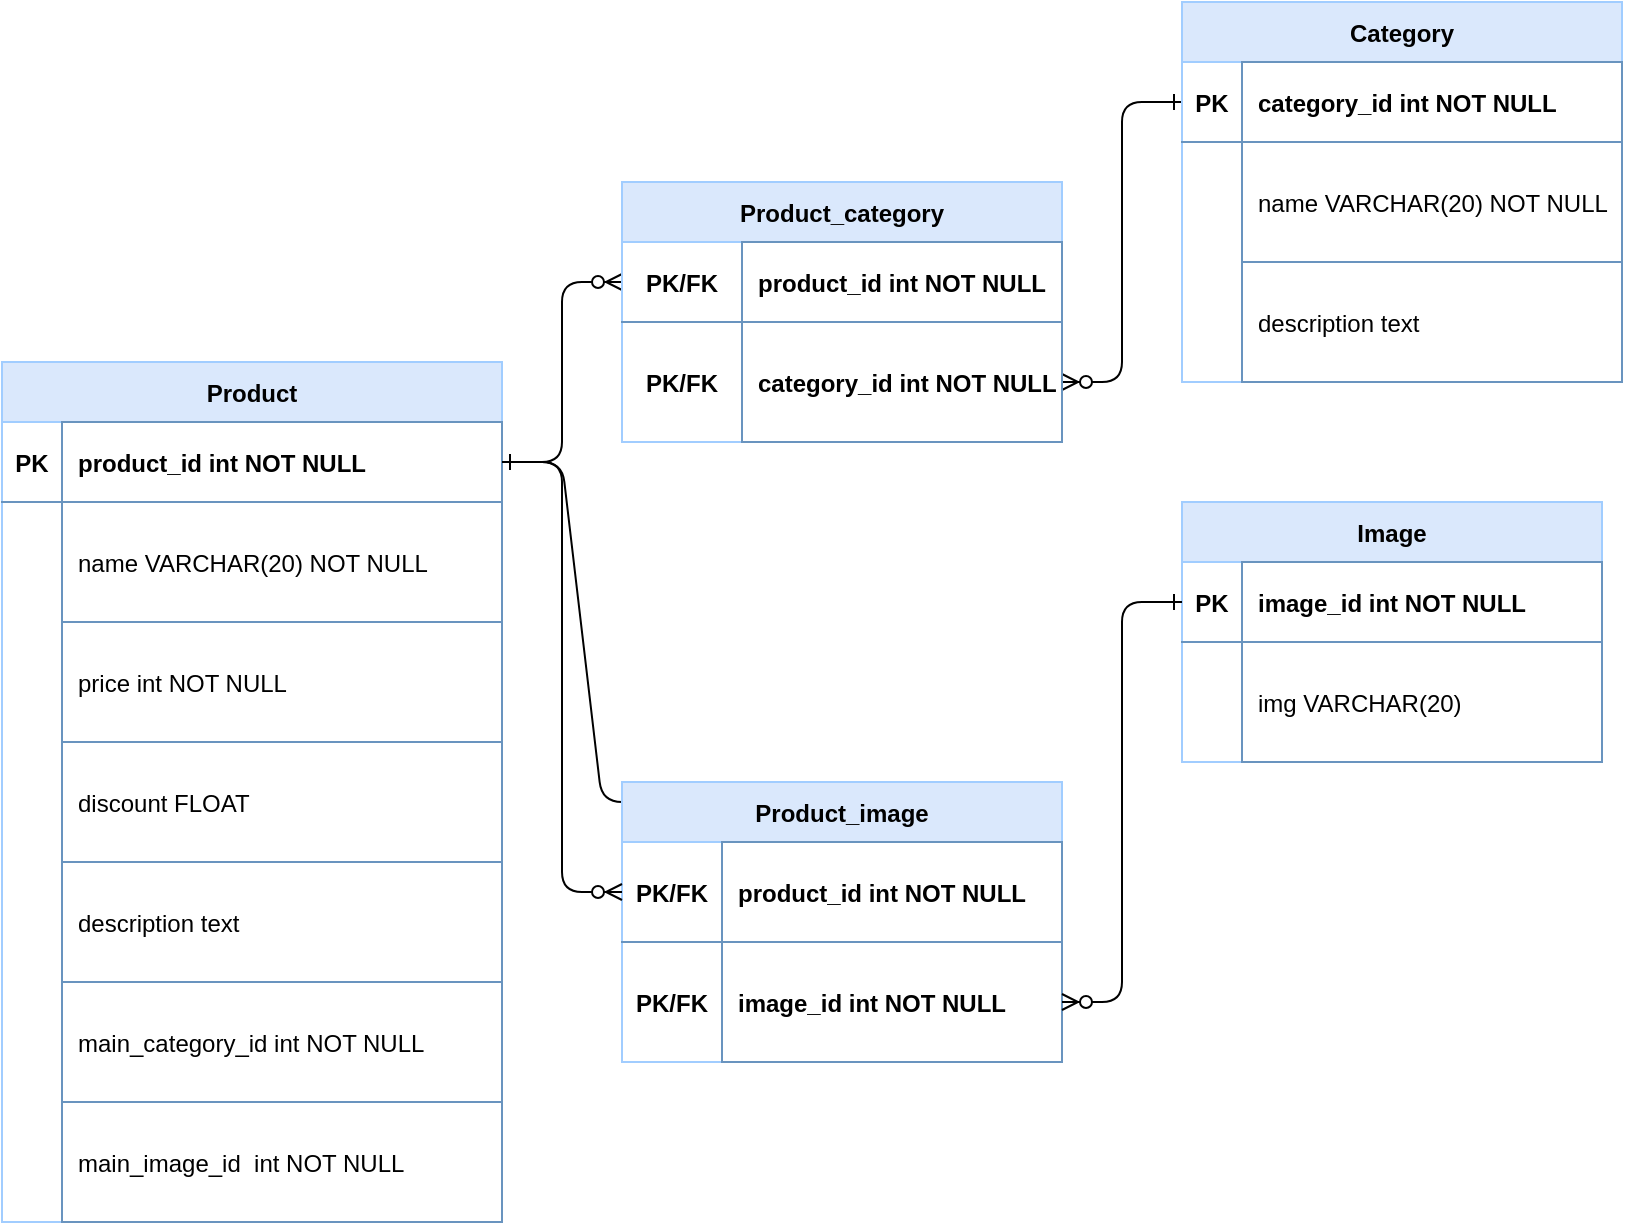<mxfile version="16.6.4" type="github">
  <diagram id="R2lEEEUBdFMjLlhIrx00" name="Page-1">
    <mxGraphModel dx="1038" dy="571" grid="1" gridSize="10" guides="1" tooltips="1" connect="1" arrows="1" fold="1" page="1" pageScale="1" pageWidth="850" pageHeight="1100" math="0" shadow="0" extFonts="Permanent Marker^https://fonts.googleapis.com/css?family=Permanent+Marker">
      <root>
        <mxCell id="0" />
        <mxCell id="1" parent="0" />
        <mxCell id="C-vyLk0tnHw3VtMMgP7b-1" value="" style="edgeStyle=entityRelationEdgeStyle;endArrow=ERzeroToMany;startArrow=ERone;endFill=1;startFill=0;entryX=0;entryY=0.5;entryDx=0;entryDy=0;" parent="1" source="C-vyLk0tnHw3VtMMgP7b-24" target="YjZJqjCzsgu3yWXyXjSp-36" edge="1">
          <mxGeometry width="100" height="100" relative="1" as="geometry">
            <mxPoint x="340" y="720" as="sourcePoint" />
            <mxPoint x="370" y="220" as="targetPoint" />
          </mxGeometry>
        </mxCell>
        <mxCell id="C-vyLk0tnHw3VtMMgP7b-12" value="" style="edgeStyle=entityRelationEdgeStyle;endArrow=ERzeroToMany;startArrow=ERone;endFill=1;startFill=0;entryX=1;entryY=0.5;entryDx=0;entryDy=0;exitX=0;exitY=0.5;exitDx=0;exitDy=0;" parent="1" source="YjZJqjCzsgu3yWXyXjSp-14" target="YjZJqjCzsgu3yWXyXjSp-39" edge="1">
          <mxGeometry width="100" height="100" relative="1" as="geometry">
            <mxPoint x="400" y="180" as="sourcePoint" />
            <mxPoint x="460" y="205" as="targetPoint" />
          </mxGeometry>
        </mxCell>
        <mxCell id="C-vyLk0tnHw3VtMMgP7b-23" value="Product" style="shape=table;startSize=30;container=1;collapsible=1;childLayout=tableLayout;fixedRows=1;rowLines=0;fontStyle=1;align=center;resizeLast=1;fillColor=#dae8fc;strokeColor=#A1CDFF;" parent="1" vertex="1">
          <mxGeometry x="20" y="200" width="250" height="430" as="geometry">
            <mxRectangle x="120" y="120" width="80" height="30" as="alternateBounds" />
          </mxGeometry>
        </mxCell>
        <mxCell id="C-vyLk0tnHw3VtMMgP7b-24" value="" style="shape=partialRectangle;collapsible=0;dropTarget=0;pointerEvents=0;fillColor=none;points=[[0,0.5],[1,0.5]];portConstraint=eastwest;top=0;left=0;right=0;bottom=1;strokeColor=#6994BF;" parent="C-vyLk0tnHw3VtMMgP7b-23" vertex="1">
          <mxGeometry y="30" width="250" height="40" as="geometry" />
        </mxCell>
        <mxCell id="C-vyLk0tnHw3VtMMgP7b-25" value="PK" style="shape=partialRectangle;overflow=hidden;connectable=0;fillColor=none;top=0;left=0;bottom=0;right=0;fontStyle=1;strokeColor=#6994BF;" parent="C-vyLk0tnHw3VtMMgP7b-24" vertex="1">
          <mxGeometry width="30" height="40" as="geometry">
            <mxRectangle width="30" height="40" as="alternateBounds" />
          </mxGeometry>
        </mxCell>
        <mxCell id="C-vyLk0tnHw3VtMMgP7b-26" value="product_id int NOT NULL " style="shape=partialRectangle;overflow=hidden;connectable=0;fillColor=none;top=1;left=1;bottom=1;right=1;align=left;spacingLeft=6;fontStyle=1;strokeColor=#6994BF;" parent="C-vyLk0tnHw3VtMMgP7b-24" vertex="1">
          <mxGeometry x="30" width="220" height="40" as="geometry">
            <mxRectangle width="220" height="40" as="alternateBounds" />
          </mxGeometry>
        </mxCell>
        <mxCell id="WzSL1RrOa-u8Wd_i05GP-4" style="shape=partialRectangle;collapsible=0;dropTarget=0;pointerEvents=0;fillColor=none;points=[[0,0.5],[1,0.5]];portConstraint=eastwest;top=0;left=0;right=0;bottom=0;" parent="C-vyLk0tnHw3VtMMgP7b-23" vertex="1">
          <mxGeometry y="70" width="250" height="60" as="geometry" />
        </mxCell>
        <mxCell id="WzSL1RrOa-u8Wd_i05GP-5" style="shape=partialRectangle;overflow=hidden;connectable=0;fillColor=none;top=0;left=0;bottom=0;right=0;strokeColor=#A1CDFF;" parent="WzSL1RrOa-u8Wd_i05GP-4" vertex="1">
          <mxGeometry width="30" height="60" as="geometry">
            <mxRectangle width="30" height="60" as="alternateBounds" />
          </mxGeometry>
        </mxCell>
        <mxCell id="WzSL1RrOa-u8Wd_i05GP-6" value="name VARCHAR(20) NOT NULL" style="shape=partialRectangle;overflow=hidden;connectable=0;fillColor=none;top=1;left=1;bottom=1;right=1;align=left;spacingLeft=6;strokeColor=#6994BF;" parent="WzSL1RrOa-u8Wd_i05GP-4" vertex="1">
          <mxGeometry x="30" width="220" height="60" as="geometry">
            <mxRectangle width="220" height="60" as="alternateBounds" />
          </mxGeometry>
        </mxCell>
        <mxCell id="YjZJqjCzsgu3yWXyXjSp-1" style="shape=partialRectangle;collapsible=0;dropTarget=0;pointerEvents=0;fillColor=none;points=[[0,0.5],[1,0.5]];portConstraint=eastwest;top=0;left=0;right=0;bottom=0;" parent="C-vyLk0tnHw3VtMMgP7b-23" vertex="1">
          <mxGeometry y="130" width="250" height="60" as="geometry" />
        </mxCell>
        <mxCell id="YjZJqjCzsgu3yWXyXjSp-2" style="shape=partialRectangle;overflow=hidden;connectable=0;fillColor=none;top=0;left=0;bottom=0;right=0;strokeColor=#A1CDFF;" parent="YjZJqjCzsgu3yWXyXjSp-1" vertex="1">
          <mxGeometry width="30" height="60" as="geometry">
            <mxRectangle width="30" height="60" as="alternateBounds" />
          </mxGeometry>
        </mxCell>
        <mxCell id="YjZJqjCzsgu3yWXyXjSp-3" value="price int NOT NULL" style="shape=partialRectangle;overflow=hidden;connectable=0;fillColor=none;top=1;left=1;bottom=1;right=1;align=left;spacingLeft=6;strokeColor=#6994BF;" parent="YjZJqjCzsgu3yWXyXjSp-1" vertex="1">
          <mxGeometry x="30" width="220" height="60" as="geometry">
            <mxRectangle width="220" height="60" as="alternateBounds" />
          </mxGeometry>
        </mxCell>
        <mxCell id="YjZJqjCzsgu3yWXyXjSp-4" style="shape=partialRectangle;collapsible=0;dropTarget=0;pointerEvents=0;fillColor=none;points=[[0,0.5],[1,0.5]];portConstraint=eastwest;top=0;left=0;right=0;bottom=0;" parent="C-vyLk0tnHw3VtMMgP7b-23" vertex="1">
          <mxGeometry y="190" width="250" height="60" as="geometry" />
        </mxCell>
        <mxCell id="YjZJqjCzsgu3yWXyXjSp-5" style="shape=partialRectangle;overflow=hidden;connectable=0;fillColor=none;top=0;left=0;bottom=0;right=0;strokeColor=#A1CDFF;" parent="YjZJqjCzsgu3yWXyXjSp-4" vertex="1">
          <mxGeometry width="30" height="60" as="geometry">
            <mxRectangle width="30" height="60" as="alternateBounds" />
          </mxGeometry>
        </mxCell>
        <mxCell id="YjZJqjCzsgu3yWXyXjSp-6" value="discount FLOAT" style="shape=partialRectangle;overflow=hidden;connectable=0;top=1;left=1;bottom=1;right=1;align=left;spacingLeft=6;fillColor=none;strokeColor=#6994BF;" parent="YjZJqjCzsgu3yWXyXjSp-4" vertex="1">
          <mxGeometry x="30" width="220" height="60" as="geometry">
            <mxRectangle width="220" height="60" as="alternateBounds" />
          </mxGeometry>
        </mxCell>
        <mxCell id="YjZJqjCzsgu3yWXyXjSp-7" style="shape=partialRectangle;collapsible=0;dropTarget=0;pointerEvents=0;fillColor=none;points=[[0,0.5],[1,0.5]];portConstraint=eastwest;top=0;left=0;right=0;bottom=0;" parent="C-vyLk0tnHw3VtMMgP7b-23" vertex="1">
          <mxGeometry y="250" width="250" height="60" as="geometry" />
        </mxCell>
        <mxCell id="YjZJqjCzsgu3yWXyXjSp-8" style="shape=partialRectangle;overflow=hidden;connectable=0;fillColor=none;top=0;left=0;bottom=0;right=0;strokeColor=#A1CDFF;" parent="YjZJqjCzsgu3yWXyXjSp-7" vertex="1">
          <mxGeometry width="30" height="60" as="geometry">
            <mxRectangle width="30" height="60" as="alternateBounds" />
          </mxGeometry>
        </mxCell>
        <mxCell id="YjZJqjCzsgu3yWXyXjSp-9" value="description text " style="shape=partialRectangle;overflow=hidden;connectable=0;top=1;left=1;bottom=1;right=1;align=left;spacingLeft=6;fillColor=none;strokeColor=#6994BF;" parent="YjZJqjCzsgu3yWXyXjSp-7" vertex="1">
          <mxGeometry x="30" width="220" height="60" as="geometry">
            <mxRectangle width="220" height="60" as="alternateBounds" />
          </mxGeometry>
        </mxCell>
        <mxCell id="YjZJqjCzsgu3yWXyXjSp-10" style="shape=partialRectangle;collapsible=0;dropTarget=0;pointerEvents=0;fillColor=none;points=[[0,0.5],[1,0.5]];portConstraint=eastwest;top=0;left=0;right=0;bottom=0;" parent="C-vyLk0tnHw3VtMMgP7b-23" vertex="1">
          <mxGeometry y="310" width="250" height="60" as="geometry" />
        </mxCell>
        <mxCell id="YjZJqjCzsgu3yWXyXjSp-11" style="shape=partialRectangle;overflow=hidden;connectable=0;fillColor=none;top=0;left=0;bottom=0;right=0;strokeColor=#A1CDFF;" parent="YjZJqjCzsgu3yWXyXjSp-10" vertex="1">
          <mxGeometry width="30" height="60" as="geometry">
            <mxRectangle width="30" height="60" as="alternateBounds" />
          </mxGeometry>
        </mxCell>
        <mxCell id="YjZJqjCzsgu3yWXyXjSp-12" value="main_category_id int NOT NULL" style="shape=partialRectangle;overflow=hidden;connectable=0;top=1;left=1;bottom=1;right=1;align=left;spacingLeft=6;fillColor=none;strokeColor=#6994BF;" parent="YjZJqjCzsgu3yWXyXjSp-10" vertex="1">
          <mxGeometry x="30" width="220" height="60" as="geometry">
            <mxRectangle width="220" height="60" as="alternateBounds" />
          </mxGeometry>
        </mxCell>
        <mxCell id="Y3ju0gn2-tJCS3WRCboM-1" style="shape=partialRectangle;collapsible=0;dropTarget=0;pointerEvents=0;fillColor=none;points=[[0,0.5],[1,0.5]];portConstraint=eastwest;top=0;left=0;right=0;bottom=0;" vertex="1" parent="C-vyLk0tnHw3VtMMgP7b-23">
          <mxGeometry y="370" width="250" height="60" as="geometry" />
        </mxCell>
        <mxCell id="Y3ju0gn2-tJCS3WRCboM-2" style="shape=partialRectangle;overflow=hidden;connectable=0;fillColor=none;top=0;left=0;bottom=0;right=0;strokeColor=#A1CDFF;" vertex="1" parent="Y3ju0gn2-tJCS3WRCboM-1">
          <mxGeometry width="30" height="60" as="geometry">
            <mxRectangle width="30" height="60" as="alternateBounds" />
          </mxGeometry>
        </mxCell>
        <mxCell id="Y3ju0gn2-tJCS3WRCboM-3" value="main_image_id  int NOT NULL" style="shape=partialRectangle;overflow=hidden;connectable=0;top=1;left=1;bottom=1;right=1;align=left;spacingLeft=6;fillColor=none;strokeColor=#6994BF;" vertex="1" parent="Y3ju0gn2-tJCS3WRCboM-1">
          <mxGeometry x="30" width="220" height="60" as="geometry">
            <mxRectangle width="220" height="60" as="alternateBounds" />
          </mxGeometry>
        </mxCell>
        <mxCell id="YjZJqjCzsgu3yWXyXjSp-13" value="Category" style="shape=table;startSize=30;container=1;collapsible=1;childLayout=tableLayout;fixedRows=1;rowLines=0;fontStyle=1;align=center;resizeLast=1;fillColor=#dae8fc;strokeColor=#A1CDFF;" parent="1" vertex="1">
          <mxGeometry x="610" y="20" width="220" height="190" as="geometry">
            <mxRectangle x="120" y="120" width="80" height="30" as="alternateBounds" />
          </mxGeometry>
        </mxCell>
        <mxCell id="YjZJqjCzsgu3yWXyXjSp-14" value="" style="shape=partialRectangle;collapsible=0;dropTarget=0;pointerEvents=0;fillColor=none;points=[[0,0.5],[1,0.5]];portConstraint=eastwest;top=0;left=0;right=0;bottom=1;strokeColor=#6994BF;" parent="YjZJqjCzsgu3yWXyXjSp-13" vertex="1">
          <mxGeometry y="30" width="220" height="40" as="geometry" />
        </mxCell>
        <mxCell id="YjZJqjCzsgu3yWXyXjSp-15" value="PK" style="shape=partialRectangle;overflow=hidden;connectable=0;fillColor=none;top=0;left=0;bottom=0;right=0;fontStyle=1;" parent="YjZJqjCzsgu3yWXyXjSp-14" vertex="1">
          <mxGeometry width="30" height="40" as="geometry">
            <mxRectangle width="30" height="40" as="alternateBounds" />
          </mxGeometry>
        </mxCell>
        <mxCell id="YjZJqjCzsgu3yWXyXjSp-16" value="category_id int NOT NULL " style="shape=partialRectangle;overflow=hidden;connectable=0;fillColor=none;top=1;left=1;bottom=1;right=1;align=left;spacingLeft=6;fontStyle=1;strokeColor=#6994BF;" parent="YjZJqjCzsgu3yWXyXjSp-14" vertex="1">
          <mxGeometry x="30" width="190" height="40" as="geometry">
            <mxRectangle width="190" height="40" as="alternateBounds" />
          </mxGeometry>
        </mxCell>
        <mxCell id="YjZJqjCzsgu3yWXyXjSp-20" style="shape=partialRectangle;collapsible=0;dropTarget=0;pointerEvents=0;fillColor=none;points=[[0,0.5],[1,0.5]];portConstraint=eastwest;top=0;left=0;right=0;bottom=0;" parent="YjZJqjCzsgu3yWXyXjSp-13" vertex="1">
          <mxGeometry y="70" width="220" height="60" as="geometry" />
        </mxCell>
        <mxCell id="YjZJqjCzsgu3yWXyXjSp-21" style="shape=partialRectangle;overflow=hidden;connectable=0;fillColor=none;top=0;left=0;bottom=0;right=0;strokeColor=#A1CDFF;" parent="YjZJqjCzsgu3yWXyXjSp-20" vertex="1">
          <mxGeometry width="30" height="60" as="geometry">
            <mxRectangle width="30" height="60" as="alternateBounds" />
          </mxGeometry>
        </mxCell>
        <mxCell id="YjZJqjCzsgu3yWXyXjSp-22" value="name VARCHAR(20) NOT NULL" style="shape=partialRectangle;overflow=hidden;connectable=0;fillColor=none;top=1;left=1;bottom=1;right=1;align=left;spacingLeft=6;strokeColor=#6994BF;" parent="YjZJqjCzsgu3yWXyXjSp-20" vertex="1">
          <mxGeometry x="30" width="190" height="60" as="geometry">
            <mxRectangle width="190" height="60" as="alternateBounds" />
          </mxGeometry>
        </mxCell>
        <mxCell id="YjZJqjCzsgu3yWXyXjSp-29" style="shape=partialRectangle;collapsible=0;dropTarget=0;pointerEvents=0;fillColor=none;points=[[0,0.5],[1,0.5]];portConstraint=eastwest;top=0;left=0;right=0;bottom=0;" parent="YjZJqjCzsgu3yWXyXjSp-13" vertex="1">
          <mxGeometry y="130" width="220" height="60" as="geometry" />
        </mxCell>
        <mxCell id="YjZJqjCzsgu3yWXyXjSp-30" style="shape=partialRectangle;overflow=hidden;connectable=0;fillColor=none;top=0;left=0;bottom=0;right=0;strokeColor=#A1CDFF;" parent="YjZJqjCzsgu3yWXyXjSp-29" vertex="1">
          <mxGeometry width="30" height="60" as="geometry">
            <mxRectangle width="30" height="60" as="alternateBounds" />
          </mxGeometry>
        </mxCell>
        <mxCell id="YjZJqjCzsgu3yWXyXjSp-31" value="description text " style="shape=partialRectangle;overflow=hidden;connectable=0;top=1;left=1;bottom=1;right=1;align=left;spacingLeft=6;fillColor=none;strokeColor=#6994BF;" parent="YjZJqjCzsgu3yWXyXjSp-29" vertex="1">
          <mxGeometry x="30" width="190" height="60" as="geometry">
            <mxRectangle width="190" height="60" as="alternateBounds" />
          </mxGeometry>
        </mxCell>
        <mxCell id="YjZJqjCzsgu3yWXyXjSp-35" value="Product_category" style="shape=table;startSize=30;container=1;collapsible=1;childLayout=tableLayout;fixedRows=1;rowLines=0;fontStyle=1;align=center;resizeLast=1;fillColor=#dae8fc;strokeColor=#A1CDFF;" parent="1" vertex="1">
          <mxGeometry x="330" y="110" width="220" height="130" as="geometry">
            <mxRectangle x="120" y="120" width="80" height="30" as="alternateBounds" />
          </mxGeometry>
        </mxCell>
        <mxCell id="YjZJqjCzsgu3yWXyXjSp-36" value="" style="shape=partialRectangle;collapsible=0;dropTarget=0;pointerEvents=0;fillColor=none;points=[[0,0.5],[1,0.5]];portConstraint=eastwest;top=0;left=0;right=0;bottom=1;strokeColor=#6994BF;" parent="YjZJqjCzsgu3yWXyXjSp-35" vertex="1">
          <mxGeometry y="30" width="220" height="40" as="geometry" />
        </mxCell>
        <mxCell id="YjZJqjCzsgu3yWXyXjSp-37" value="PK/FK" style="shape=partialRectangle;overflow=hidden;connectable=0;fillColor=none;top=0;left=0;bottom=0;right=0;fontStyle=1;" parent="YjZJqjCzsgu3yWXyXjSp-36" vertex="1">
          <mxGeometry width="60" height="40" as="geometry">
            <mxRectangle width="60" height="40" as="alternateBounds" />
          </mxGeometry>
        </mxCell>
        <mxCell id="YjZJqjCzsgu3yWXyXjSp-38" value="product_id int NOT NULL " style="shape=partialRectangle;overflow=hidden;connectable=0;fillColor=none;top=1;left=1;bottom=1;right=1;align=left;spacingLeft=6;fontStyle=1;strokeColor=#6994BF;" parent="YjZJqjCzsgu3yWXyXjSp-36" vertex="1">
          <mxGeometry x="60" width="160" height="40" as="geometry">
            <mxRectangle width="160" height="40" as="alternateBounds" />
          </mxGeometry>
        </mxCell>
        <mxCell id="YjZJqjCzsgu3yWXyXjSp-39" style="shape=partialRectangle;collapsible=0;dropTarget=0;pointerEvents=0;fillColor=none;points=[[0,0.5],[1,0.5]];portConstraint=eastwest;top=0;left=0;right=0;bottom=0;" parent="YjZJqjCzsgu3yWXyXjSp-35" vertex="1">
          <mxGeometry y="70" width="220" height="60" as="geometry" />
        </mxCell>
        <mxCell id="YjZJqjCzsgu3yWXyXjSp-40" value="PK/FK" style="shape=partialRectangle;overflow=hidden;connectable=0;fillColor=none;top=0;left=0;bottom=1;right=0;strokeColor=#A1CDFF;fontStyle=1" parent="YjZJqjCzsgu3yWXyXjSp-39" vertex="1">
          <mxGeometry width="60" height="60" as="geometry">
            <mxRectangle width="60" height="60" as="alternateBounds" />
          </mxGeometry>
        </mxCell>
        <mxCell id="YjZJqjCzsgu3yWXyXjSp-41" value="category_id int NOT NULL" style="shape=partialRectangle;overflow=hidden;connectable=0;fillColor=none;top=1;left=1;bottom=1;right=1;align=left;spacingLeft=6;strokeColor=#6994BF;fontStyle=1" parent="YjZJqjCzsgu3yWXyXjSp-39" vertex="1">
          <mxGeometry x="60" width="160" height="60" as="geometry">
            <mxRectangle width="160" height="60" as="alternateBounds" />
          </mxGeometry>
        </mxCell>
        <mxCell id="YjZJqjCzsgu3yWXyXjSp-45" value="Image" style="shape=table;startSize=30;container=1;collapsible=1;childLayout=tableLayout;fixedRows=1;rowLines=0;fontStyle=1;align=center;resizeLast=1;fillColor=#dae8fc;strokeColor=#A1CDFF;" parent="1" vertex="1">
          <mxGeometry x="610" y="270" width="210" height="130" as="geometry">
            <mxRectangle x="120" y="120" width="80" height="30" as="alternateBounds" />
          </mxGeometry>
        </mxCell>
        <mxCell id="YjZJqjCzsgu3yWXyXjSp-46" value="" style="shape=partialRectangle;collapsible=0;dropTarget=0;pointerEvents=0;fillColor=none;points=[[0,0.5],[1,0.5]];portConstraint=eastwest;top=0;left=0;right=0;bottom=1;strokeColor=#6994BF;" parent="YjZJqjCzsgu3yWXyXjSp-45" vertex="1">
          <mxGeometry y="30" width="210" height="40" as="geometry" />
        </mxCell>
        <mxCell id="YjZJqjCzsgu3yWXyXjSp-47" value="PK" style="shape=partialRectangle;overflow=hidden;connectable=0;fillColor=none;top=0;left=0;bottom=0;right=0;fontStyle=1;" parent="YjZJqjCzsgu3yWXyXjSp-46" vertex="1">
          <mxGeometry width="30" height="40" as="geometry">
            <mxRectangle width="30" height="40" as="alternateBounds" />
          </mxGeometry>
        </mxCell>
        <mxCell id="YjZJqjCzsgu3yWXyXjSp-48" value="image_id int NOT NULL " style="shape=partialRectangle;overflow=hidden;connectable=0;fillColor=none;top=1;left=1;bottom=1;right=1;align=left;spacingLeft=6;fontStyle=1;strokeColor=#6994BF;" parent="YjZJqjCzsgu3yWXyXjSp-46" vertex="1">
          <mxGeometry x="30" width="180" height="40" as="geometry">
            <mxRectangle width="180" height="40" as="alternateBounds" />
          </mxGeometry>
        </mxCell>
        <mxCell id="YjZJqjCzsgu3yWXyXjSp-52" style="shape=partialRectangle;collapsible=0;dropTarget=0;pointerEvents=0;fillColor=none;points=[[0,0.5],[1,0.5]];portConstraint=eastwest;top=0;left=0;right=0;bottom=0;" parent="YjZJqjCzsgu3yWXyXjSp-45" vertex="1">
          <mxGeometry y="70" width="210" height="60" as="geometry" />
        </mxCell>
        <mxCell id="YjZJqjCzsgu3yWXyXjSp-53" style="shape=partialRectangle;overflow=hidden;connectable=0;fillColor=none;top=0;left=0;bottom=0;right=0;strokeColor=#A1CDFF;" parent="YjZJqjCzsgu3yWXyXjSp-52" vertex="1">
          <mxGeometry width="30" height="60" as="geometry">
            <mxRectangle width="30" height="60" as="alternateBounds" />
          </mxGeometry>
        </mxCell>
        <mxCell id="YjZJqjCzsgu3yWXyXjSp-54" value="img VARCHAR(20)" style="shape=partialRectangle;overflow=hidden;connectable=0;fillColor=none;top=1;left=1;bottom=1;right=1;align=left;spacingLeft=6;strokeColor=#6994BF;fontStyle=0" parent="YjZJqjCzsgu3yWXyXjSp-52" vertex="1">
          <mxGeometry x="30" width="180" height="60" as="geometry">
            <mxRectangle width="180" height="60" as="alternateBounds" />
          </mxGeometry>
        </mxCell>
        <mxCell id="YjZJqjCzsgu3yWXyXjSp-55" value="" style="edgeStyle=entityRelationEdgeStyle;endArrow=ERzeroToMany;startArrow=ERone;endFill=1;startFill=0;entryX=0;entryY=0.5;entryDx=0;entryDy=0;" parent="1" source="C-vyLk0tnHw3VtMMgP7b-24" target="YjZJqjCzsgu3yWXyXjSp-49" edge="1">
          <mxGeometry width="100" height="100" relative="1" as="geometry">
            <mxPoint x="300" y="119" as="sourcePoint" />
            <mxPoint x="350" y="420" as="targetPoint" />
          </mxGeometry>
        </mxCell>
        <mxCell id="Y3ju0gn2-tJCS3WRCboM-4" value="Product_image" style="shape=table;startSize=30;container=1;collapsible=1;childLayout=tableLayout;fixedRows=1;rowLines=0;fontStyle=1;align=center;resizeLast=1;fillColor=#dae8fc;strokeColor=#A1CDFF;" vertex="1" parent="1">
          <mxGeometry x="330" y="410" width="220" height="140" as="geometry">
            <mxRectangle x="120" y="120" width="80" height="30" as="alternateBounds" />
          </mxGeometry>
        </mxCell>
        <mxCell id="Y3ju0gn2-tJCS3WRCboM-5" value="" style="shape=partialRectangle;collapsible=0;dropTarget=0;pointerEvents=0;fillColor=none;points=[[0,0.5],[1,0.5]];portConstraint=eastwest;top=0;left=0;right=0;bottom=1;strokeColor=#6994BF;" vertex="1" parent="Y3ju0gn2-tJCS3WRCboM-4">
          <mxGeometry y="30" width="220" height="50" as="geometry" />
        </mxCell>
        <mxCell id="Y3ju0gn2-tJCS3WRCboM-6" value="PK/FK" style="shape=partialRectangle;overflow=hidden;connectable=0;fillColor=none;top=0;left=0;bottom=0;right=0;fontStyle=1;" vertex="1" parent="Y3ju0gn2-tJCS3WRCboM-5">
          <mxGeometry width="50" height="50" as="geometry">
            <mxRectangle width="50" height="50" as="alternateBounds" />
          </mxGeometry>
        </mxCell>
        <mxCell id="Y3ju0gn2-tJCS3WRCboM-7" value="product_id int NOT NULL " style="shape=partialRectangle;overflow=hidden;connectable=0;fillColor=none;top=1;left=1;bottom=1;right=1;align=left;spacingLeft=6;fontStyle=1;strokeColor=#6994BF;" vertex="1" parent="Y3ju0gn2-tJCS3WRCboM-5">
          <mxGeometry x="50" width="170" height="50" as="geometry">
            <mxRectangle width="170" height="50" as="alternateBounds" />
          </mxGeometry>
        </mxCell>
        <mxCell id="Y3ju0gn2-tJCS3WRCboM-8" style="shape=partialRectangle;collapsible=0;dropTarget=0;pointerEvents=0;fillColor=none;points=[[0,0.5],[1,0.5]];portConstraint=eastwest;top=0;left=0;right=0;bottom=0;" vertex="1" parent="Y3ju0gn2-tJCS3WRCboM-4">
          <mxGeometry y="80" width="220" height="60" as="geometry" />
        </mxCell>
        <mxCell id="Y3ju0gn2-tJCS3WRCboM-9" value="PK/FK" style="shape=partialRectangle;overflow=hidden;connectable=0;fillColor=none;top=0;left=0;bottom=1;right=0;strokeColor=#A1CDFF;fontStyle=1" vertex="1" parent="Y3ju0gn2-tJCS3WRCboM-8">
          <mxGeometry width="50" height="60" as="geometry">
            <mxRectangle width="50" height="60" as="alternateBounds" />
          </mxGeometry>
        </mxCell>
        <mxCell id="Y3ju0gn2-tJCS3WRCboM-10" value="image_id int NOT NULL" style="shape=partialRectangle;overflow=hidden;connectable=0;fillColor=none;top=1;left=1;bottom=1;right=1;align=left;spacingLeft=6;strokeColor=#6994BF;fontStyle=1" vertex="1" parent="Y3ju0gn2-tJCS3WRCboM-8">
          <mxGeometry x="50" width="170" height="60" as="geometry">
            <mxRectangle width="170" height="60" as="alternateBounds" />
          </mxGeometry>
        </mxCell>
        <mxCell id="Y3ju0gn2-tJCS3WRCboM-11" value="" style="edgeStyle=entityRelationEdgeStyle;endArrow=ERzeroToMany;startArrow=ERone;endFill=1;startFill=0;entryX=0;entryY=0.5;entryDx=0;entryDy=0;exitX=1;exitY=0.5;exitDx=0;exitDy=0;" edge="1" parent="1" source="C-vyLk0tnHw3VtMMgP7b-24" target="Y3ju0gn2-tJCS3WRCboM-5">
          <mxGeometry width="100" height="100" relative="1" as="geometry">
            <mxPoint x="310" y="300" as="sourcePoint" />
            <mxPoint x="370" y="210" as="targetPoint" />
          </mxGeometry>
        </mxCell>
        <mxCell id="Y3ju0gn2-tJCS3WRCboM-12" value="" style="edgeStyle=entityRelationEdgeStyle;endArrow=ERzeroToMany;startArrow=ERone;endFill=1;startFill=0;entryX=1;entryY=0.5;entryDx=0;entryDy=0;exitX=0;exitY=0.5;exitDx=0;exitDy=0;" edge="1" parent="1" source="YjZJqjCzsgu3yWXyXjSp-46" target="Y3ju0gn2-tJCS3WRCboM-8">
          <mxGeometry width="100" height="100" relative="1" as="geometry">
            <mxPoint x="550" y="330" as="sourcePoint" />
            <mxPoint x="490" y="450" as="targetPoint" />
          </mxGeometry>
        </mxCell>
      </root>
    </mxGraphModel>
  </diagram>
</mxfile>
